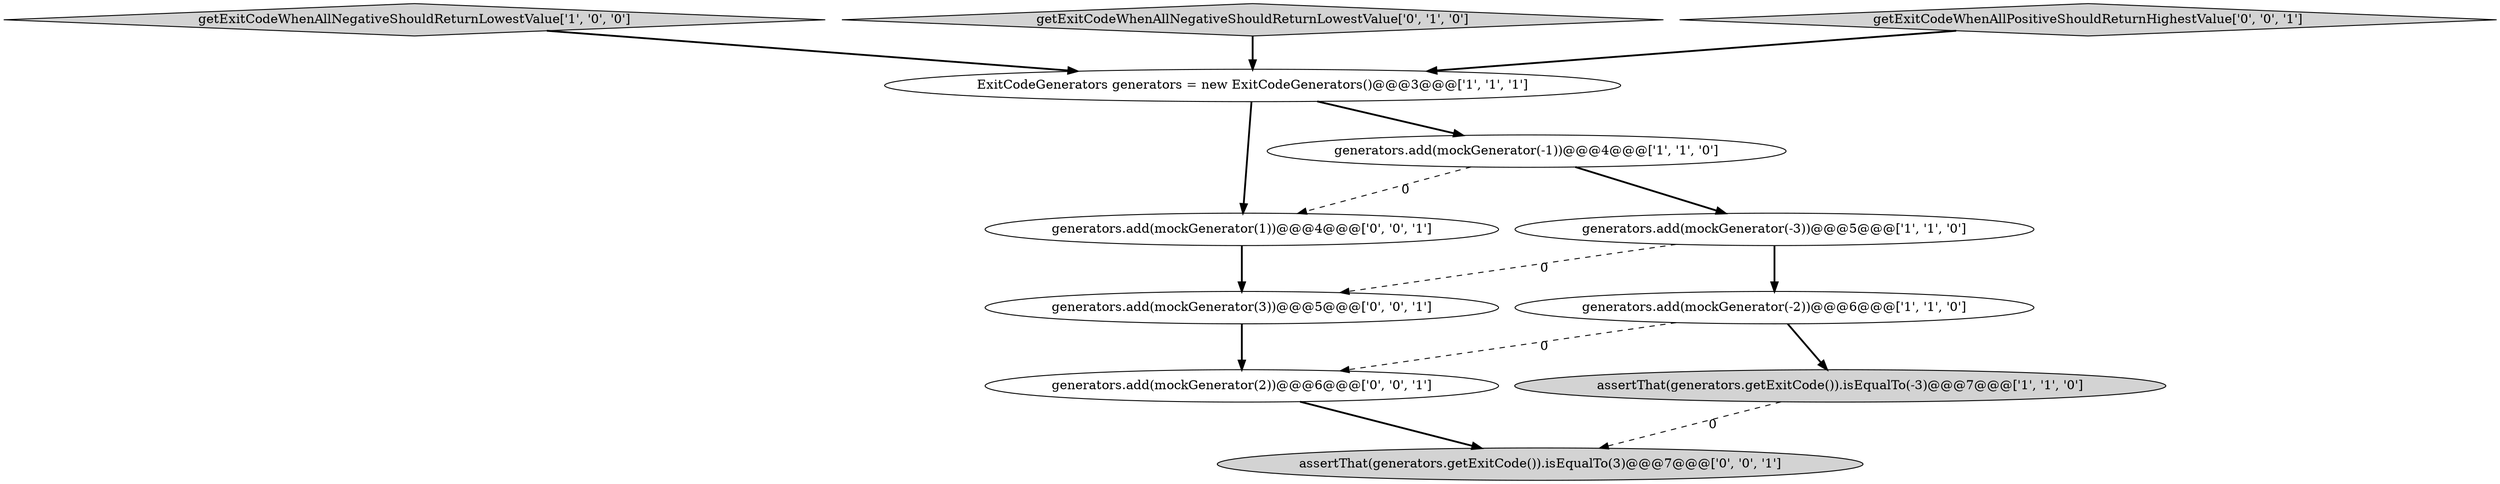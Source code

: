 digraph {
2 [style = filled, label = "ExitCodeGenerators generators = new ExitCodeGenerators()@@@3@@@['1', '1', '1']", fillcolor = white, shape = ellipse image = "AAA0AAABBB1BBB"];
11 [style = filled, label = "assertThat(generators.getExitCode()).isEqualTo(3)@@@7@@@['0', '0', '1']", fillcolor = lightgray, shape = ellipse image = "AAA0AAABBB3BBB"];
1 [style = filled, label = "getExitCodeWhenAllNegativeShouldReturnLowestValue['1', '0', '0']", fillcolor = lightgray, shape = diamond image = "AAA0AAABBB1BBB"];
0 [style = filled, label = "assertThat(generators.getExitCode()).isEqualTo(-3)@@@7@@@['1', '1', '0']", fillcolor = lightgray, shape = ellipse image = "AAA0AAABBB1BBB"];
6 [style = filled, label = "getExitCodeWhenAllNegativeShouldReturnLowestValue['0', '1', '0']", fillcolor = lightgray, shape = diamond image = "AAA0AAABBB2BBB"];
7 [style = filled, label = "generators.add(mockGenerator(1))@@@4@@@['0', '0', '1']", fillcolor = white, shape = ellipse image = "AAA0AAABBB3BBB"];
10 [style = filled, label = "generators.add(mockGenerator(3))@@@5@@@['0', '0', '1']", fillcolor = white, shape = ellipse image = "AAA0AAABBB3BBB"];
4 [style = filled, label = "generators.add(mockGenerator(-3))@@@5@@@['1', '1', '0']", fillcolor = white, shape = ellipse image = "AAA0AAABBB1BBB"];
3 [style = filled, label = "generators.add(mockGenerator(-1))@@@4@@@['1', '1', '0']", fillcolor = white, shape = ellipse image = "AAA0AAABBB1BBB"];
9 [style = filled, label = "generators.add(mockGenerator(2))@@@6@@@['0', '0', '1']", fillcolor = white, shape = ellipse image = "AAA0AAABBB3BBB"];
8 [style = filled, label = "getExitCodeWhenAllPositiveShouldReturnHighestValue['0', '0', '1']", fillcolor = lightgray, shape = diamond image = "AAA0AAABBB3BBB"];
5 [style = filled, label = "generators.add(mockGenerator(-2))@@@6@@@['1', '1', '0']", fillcolor = white, shape = ellipse image = "AAA0AAABBB1BBB"];
5->9 [style = dashed, label="0"];
1->2 [style = bold, label=""];
10->9 [style = bold, label=""];
0->11 [style = dashed, label="0"];
2->7 [style = bold, label=""];
9->11 [style = bold, label=""];
4->10 [style = dashed, label="0"];
5->0 [style = bold, label=""];
8->2 [style = bold, label=""];
7->10 [style = bold, label=""];
4->5 [style = bold, label=""];
3->4 [style = bold, label=""];
3->7 [style = dashed, label="0"];
2->3 [style = bold, label=""];
6->2 [style = bold, label=""];
}
